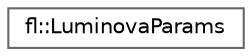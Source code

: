 digraph "Graphical Class Hierarchy"
{
 // INTERACTIVE_SVG=YES
 // LATEX_PDF_SIZE
  bgcolor="transparent";
  edge [fontname=Helvetica,fontsize=10,labelfontname=Helvetica,labelfontsize=10];
  node [fontname=Helvetica,fontsize=10,shape=box,height=0.2,width=0.4];
  rankdir="LR";
  Node0 [id="Node000000",label="fl::LuminovaParams",height=0.2,width=0.4,color="grey40", fillcolor="white", style="filled",URL="$d4/d36/namespacefl.html#da/d2c/structfl_1_1_luminova_params",tooltip=" "];
}

